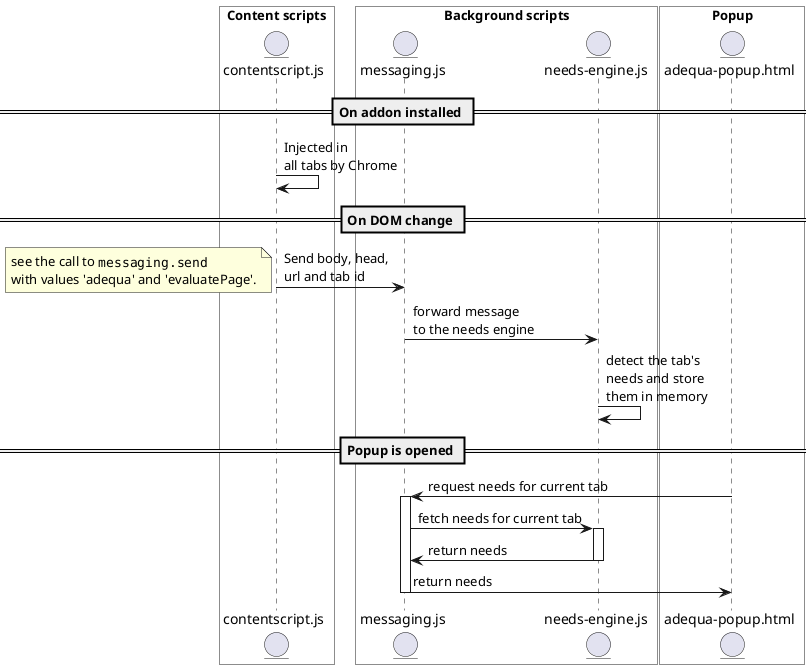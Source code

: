@startuml


box "Content scripts" #White
	entity "contentscript.js" as contentScript
end box

box "Background scripts" #White
    entity "messaging.js" as messaging
    entity "needs-engine.js" as needsEngine
end box

box "Popup" #White
	entity "adequa-popup.html" as popup
end box

== On addon installed ==
contentScript -> contentScript : Injected in\nall tabs by Chrome
== On DOM change ==
contentScript -> messaging: Send body, head,\nurl and tab id
note left
    see the call to ""messaging.send""
    with values 'adequa' and 'evaluatePage'.
end note
messaging -> needsEngine: forward message\nto the needs engine
needsEngine -> needsEngine: detect the tab's\nneeds and store\nthem in memory

== Popup is opened ==

popup -> messaging: request needs for current tab

activate messaging
messaging -> needsEngine: fetch needs for current tab

activate needsEngine
needsEngine -> messaging: return needs
deactivate needsEngine

messaging -> popup: return needs
deactivate messaging

@enduml
